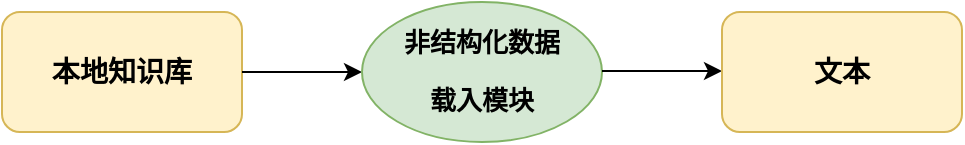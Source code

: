 <mxfile version="22.1.11" type="github">
  <diagram name="第 1 页" id="xsQQdAE2ALR99R8PyWV8">
    <mxGraphModel dx="1050" dy="581" grid="1" gridSize="10" guides="1" tooltips="1" connect="1" arrows="1" fold="1" page="1" pageScale="1" pageWidth="827" pageHeight="1169" math="0" shadow="0">
      <root>
        <mxCell id="0" />
        <mxCell id="1" parent="0" />
        <mxCell id="wmNcp2XQqTNSnOwdL_xd-1" value="&lt;h3&gt;本地知识库&lt;/h3&gt;" style="rounded=1;whiteSpace=wrap;html=1;fillColor=#fff2cc;strokeColor=#d6b656;" vertex="1" parent="1">
          <mxGeometry x="80" y="120" width="120" height="60" as="geometry" />
        </mxCell>
        <mxCell id="wmNcp2XQqTNSnOwdL_xd-2" value="" style="endArrow=classic;html=1;rounded=0;" edge="1" parent="1">
          <mxGeometry width="50" height="50" relative="1" as="geometry">
            <mxPoint x="200" y="150" as="sourcePoint" />
            <mxPoint x="260" y="150" as="targetPoint" />
          </mxGeometry>
        </mxCell>
        <mxCell id="wmNcp2XQqTNSnOwdL_xd-3" value="&lt;h3 style=&quot;font-size: 13px;&quot;&gt;&lt;font style=&quot;font-size: 13px;&quot;&gt;非结构化数据&lt;/font&gt;&lt;/h3&gt;&lt;h3 style=&quot;font-size: 13px;&quot;&gt;&lt;font style=&quot;font-size: 13px;&quot;&gt;载入模块&lt;/font&gt;&lt;/h3&gt;" style="ellipse;whiteSpace=wrap;html=1;fillColor=#d5e8d4;strokeColor=#82b366;" vertex="1" parent="1">
          <mxGeometry x="260" y="115" width="120" height="70" as="geometry" />
        </mxCell>
        <mxCell id="wmNcp2XQqTNSnOwdL_xd-4" value="" style="endArrow=classic;html=1;rounded=0;" edge="1" parent="1">
          <mxGeometry width="50" height="50" relative="1" as="geometry">
            <mxPoint x="380" y="149.5" as="sourcePoint" />
            <mxPoint x="440" y="149.5" as="targetPoint" />
          </mxGeometry>
        </mxCell>
        <mxCell id="wmNcp2XQqTNSnOwdL_xd-5" value="&lt;h3&gt;文本&lt;/h3&gt;" style="rounded=1;whiteSpace=wrap;html=1;fillColor=#fff2cc;strokeColor=#d6b656;" vertex="1" parent="1">
          <mxGeometry x="440" y="120" width="120" height="60" as="geometry" />
        </mxCell>
      </root>
    </mxGraphModel>
  </diagram>
</mxfile>
